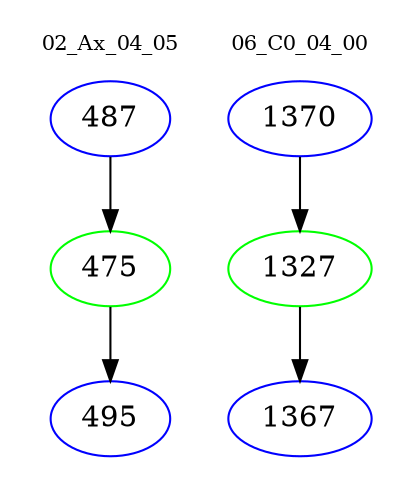 digraph{
subgraph cluster_0 {
color = white
label = "02_Ax_04_05";
fontsize=10;
T0_487 [label="487", color="blue"]
T0_487 -> T0_475 [color="black"]
T0_475 [label="475", color="green"]
T0_475 -> T0_495 [color="black"]
T0_495 [label="495", color="blue"]
}
subgraph cluster_1 {
color = white
label = "06_C0_04_00";
fontsize=10;
T1_1370 [label="1370", color="blue"]
T1_1370 -> T1_1327 [color="black"]
T1_1327 [label="1327", color="green"]
T1_1327 -> T1_1367 [color="black"]
T1_1367 [label="1367", color="blue"]
}
}
